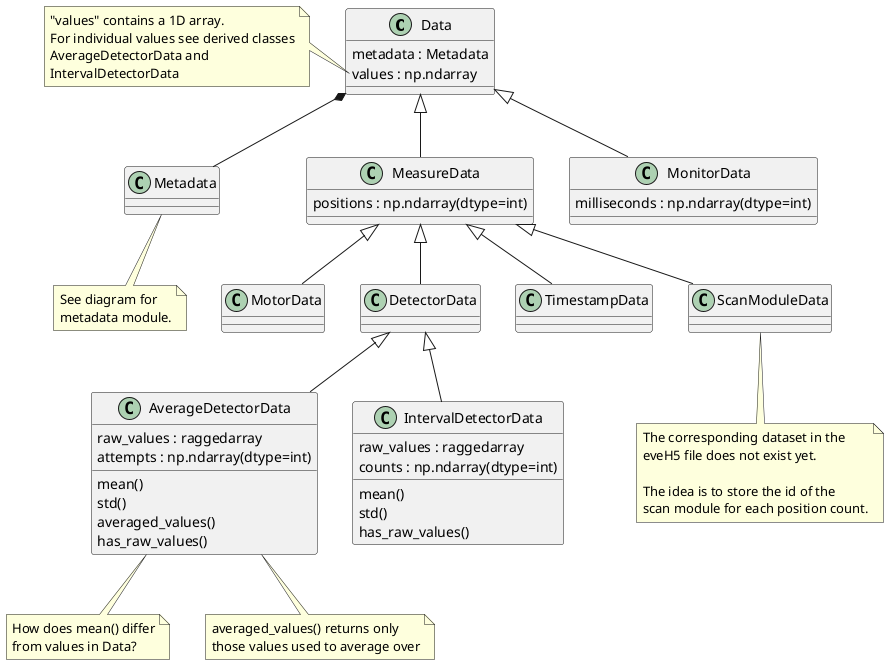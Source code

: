 @startuml
'skinparam dpi 150

class Data {
    metadata : Metadata
    values : np.ndarray
}
note left of Data::values
    "values" contains a 1D array.
    For individual values see derived classes
    AverageDetectorData and
    IntervalDetectorData
end note

class Metadata {
}
note bottom: See diagram for\nmetadata module.

class MeasureData {
    {field} positions : np.ndarray(dtype=int)
}

class MonitorData {
    {field} milliseconds : np.ndarray(dtype=int)
}

class MotorData {
}

class DetectorData {
}

class TimestampData {
}

class ScanModuleData {
}
note bottom
    The corresponding dataset in the
    eveH5 file does not exist yet.

    The idea is to store the id of the
    scan module for each position count.
end note

class AverageDetectorData {
    raw_values : raggedarray
    {field} attempts : np.ndarray(dtype=int)
    mean()
    std()
    averaged_values()
    has_raw_values()
}
note bottom: How does mean() differ\nfrom values in Data?
note bottom of AverageDetectorData: averaged_values() returns only\nthose values used to average over

class IntervalDetectorData {
    raw_values : raggedarray
    {field} counts : np.ndarray(dtype=int)
    mean()
    std()
    has_raw_values()
}

Data *-- Metadata
Data <|-- MeasureData
Data <|-- MonitorData
MeasureData <|-- MotorData
MeasureData <|-- DetectorData
MeasureData <|-- TimestampData
MeasureData <|-- ScanModuleData
DetectorData <|-- AverageDetectorData
DetectorData <|-- IntervalDetectorData

@enduml
